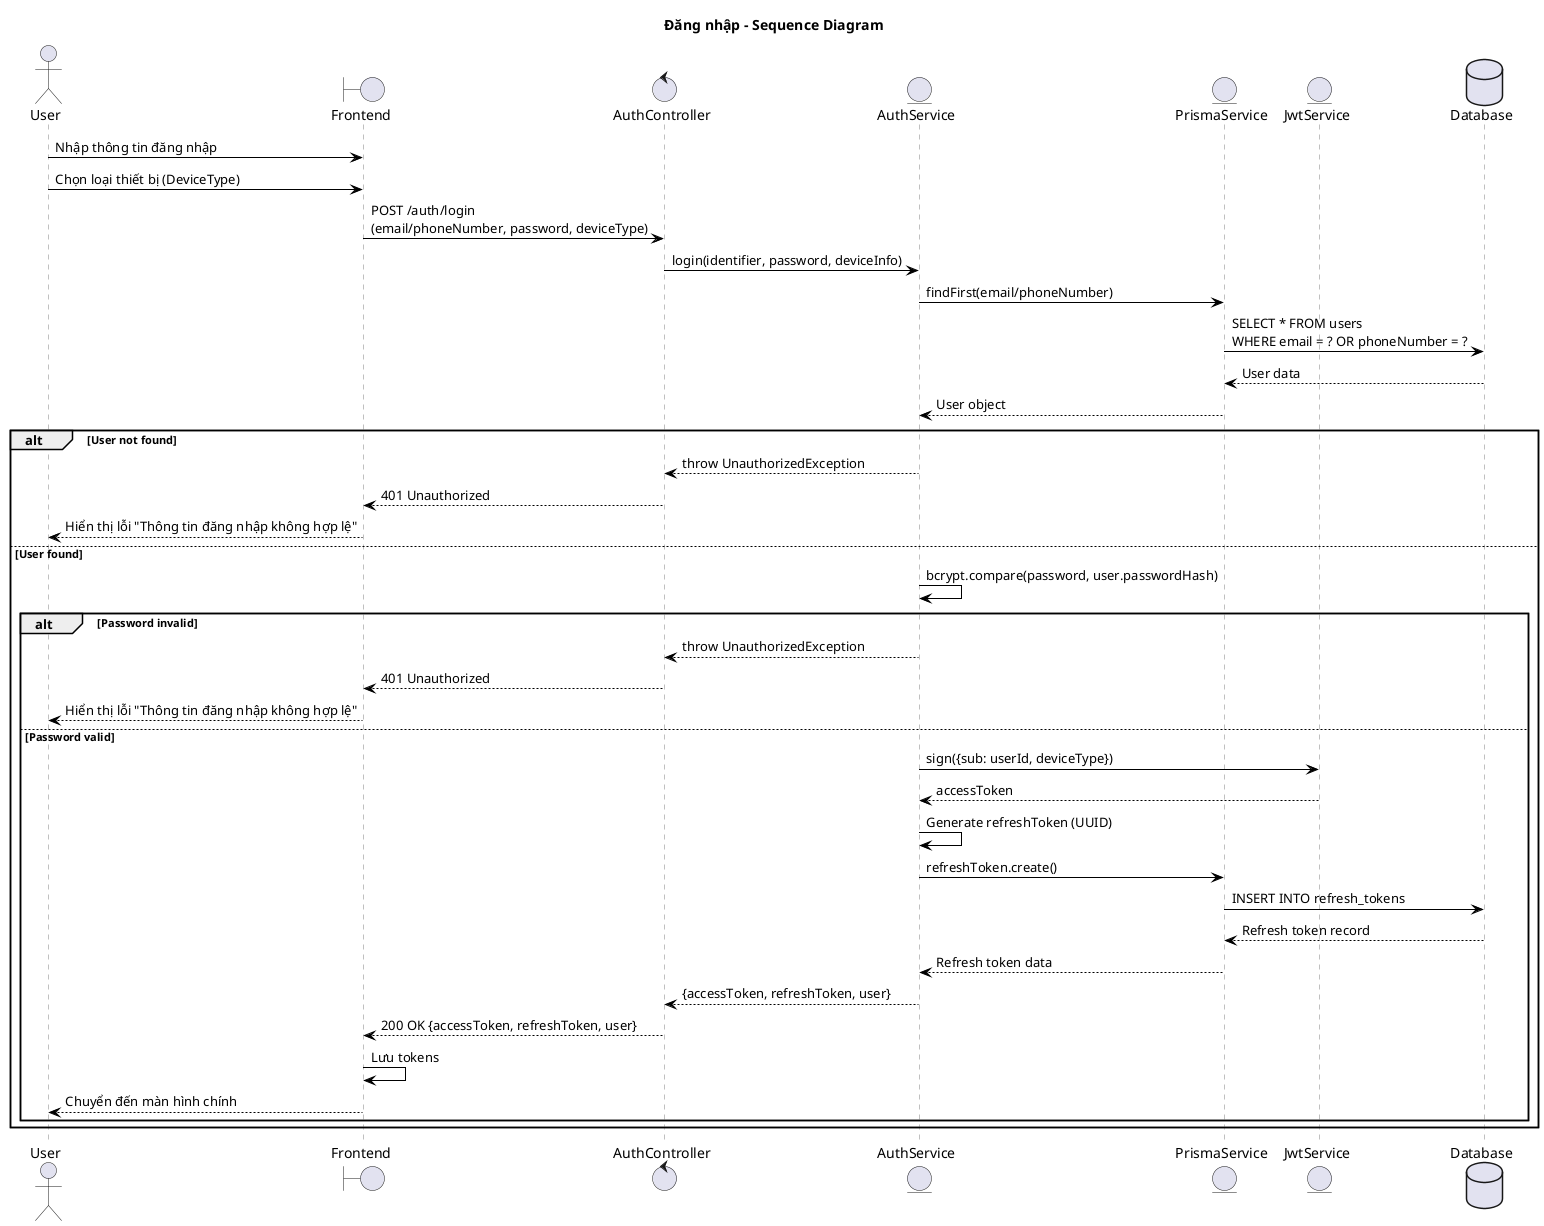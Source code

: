 @startuml Đăng nhập - Sequence Diagram
title Đăng nhập - Sequence Diagram

skinparam sequenceParticipant {
    BorderColor grey
    BackgroundColor white
    FontColor black
}

skinparam sequenceLifeLine {
    BorderColor grey
    BackgroundColor white
}

skinparam sequenceArrow {
    Color black
}

actor User
boundary "Frontend" as Frontend
control "AuthController" as Controller
entity "AuthService" as Service
entity "PrismaService" as Prisma
entity "JwtService" as JWT
database "Database" as DB

User -> Frontend: Nhập thông tin đăng nhập
User -> Frontend: Chọn loại thiết bị (DeviceType)
Frontend -> Controller: POST /auth/login\n(email/phoneNumber, password, deviceType)

Controller -> Service: login(identifier, password, deviceInfo)

Service -> Prisma: findFirst(email/phoneNumber)
Prisma -> DB: SELECT * FROM users\nWHERE email = ? OR phoneNumber = ?
DB --> Prisma: User data
Prisma --> Service: User object

alt User not found
    Service --> Controller: throw UnauthorizedException
    Controller --> Frontend: 401 Unauthorized
    Frontend --> User: Hiển thị lỗi "Thông tin đăng nhập không hợp lệ"
else User found
    Service -> Service: bcrypt.compare(password, user.passwordHash)

    alt Password invalid
        Service --> Controller: throw UnauthorizedException
        Controller --> Frontend: 401 Unauthorized
        Frontend --> User: Hiển thị lỗi "Thông tin đăng nhập không hợp lệ"
    else Password valid
        Service -> JWT: sign({sub: userId, deviceType})
        JWT --> Service: accessToken

        Service -> Service: Generate refreshToken (UUID)

        Service -> Prisma: refreshToken.create()
        Prisma -> DB: INSERT INTO refresh_tokens
        DB --> Prisma: Refresh token record
        Prisma --> Service: Refresh token data

        Service --> Controller: {accessToken, refreshToken, user}
        Controller --> Frontend: 200 OK {accessToken, refreshToken, user}
        Frontend -> Frontend: Lưu tokens
        Frontend --> User: Chuyển đến màn hình chính
    end
end

@enduml
